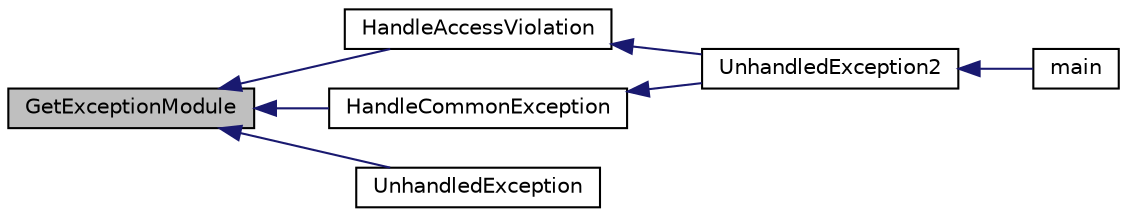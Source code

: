 digraph G
{
  edge [fontname="Helvetica",fontsize="10",labelfontname="Helvetica",labelfontsize="10"];
  node [fontname="Helvetica",fontsize="10",shape=record];
  rankdir="LR";
  Node1 [label="GetExceptionModule",height=0.2,width=0.4,color="black", fillcolor="grey75", style="filled" fontcolor="black"];
  Node1 -> Node2 [dir="back",color="midnightblue",fontsize="10",style="solid",fontname="Helvetica"];
  Node2 [label="HandleAccessViolation",height=0.2,width=0.4,color="black", fillcolor="white", style="filled",URL="$backtracer__win32_8cpp.html#a0bffc5d19521ae5e043905274e4df840"];
  Node2 -> Node3 [dir="back",color="midnightblue",fontsize="10",style="solid",fontname="Helvetica"];
  Node3 [label="UnhandledException2",height=0.2,width=0.4,color="black", fillcolor="white", style="filled",URL="$backtracer__win32_8h.html#a740c1b7e51ae9a0b7bf795a98ea3de2f"];
  Node3 -> Node4 [dir="back",color="midnightblue",fontsize="10",style="solid",fontname="Helvetica"];
  Node4 [label="main",height=0.2,width=0.4,color="black", fillcolor="white", style="filled",URL="$main_8cpp.html#a0ddf1224851353fc92bfbff6f499fa97"];
  Node1 -> Node5 [dir="back",color="midnightblue",fontsize="10",style="solid",fontname="Helvetica"];
  Node5 [label="HandleCommonException",height=0.2,width=0.4,color="black", fillcolor="white", style="filled",URL="$backtracer__win32_8cpp.html#a8b6e9c6e307894b0247993eee747c992"];
  Node5 -> Node3 [dir="back",color="midnightblue",fontsize="10",style="solid",fontname="Helvetica"];
  Node1 -> Node6 [dir="back",color="midnightblue",fontsize="10",style="solid",fontname="Helvetica"];
  Node6 [label="UnhandledException",height=0.2,width=0.4,color="black", fillcolor="white", style="filled",URL="$backtracer__win32_8h.html#a5d1b8267c9f66dbfa0299d85bfbbac3f"];
}

